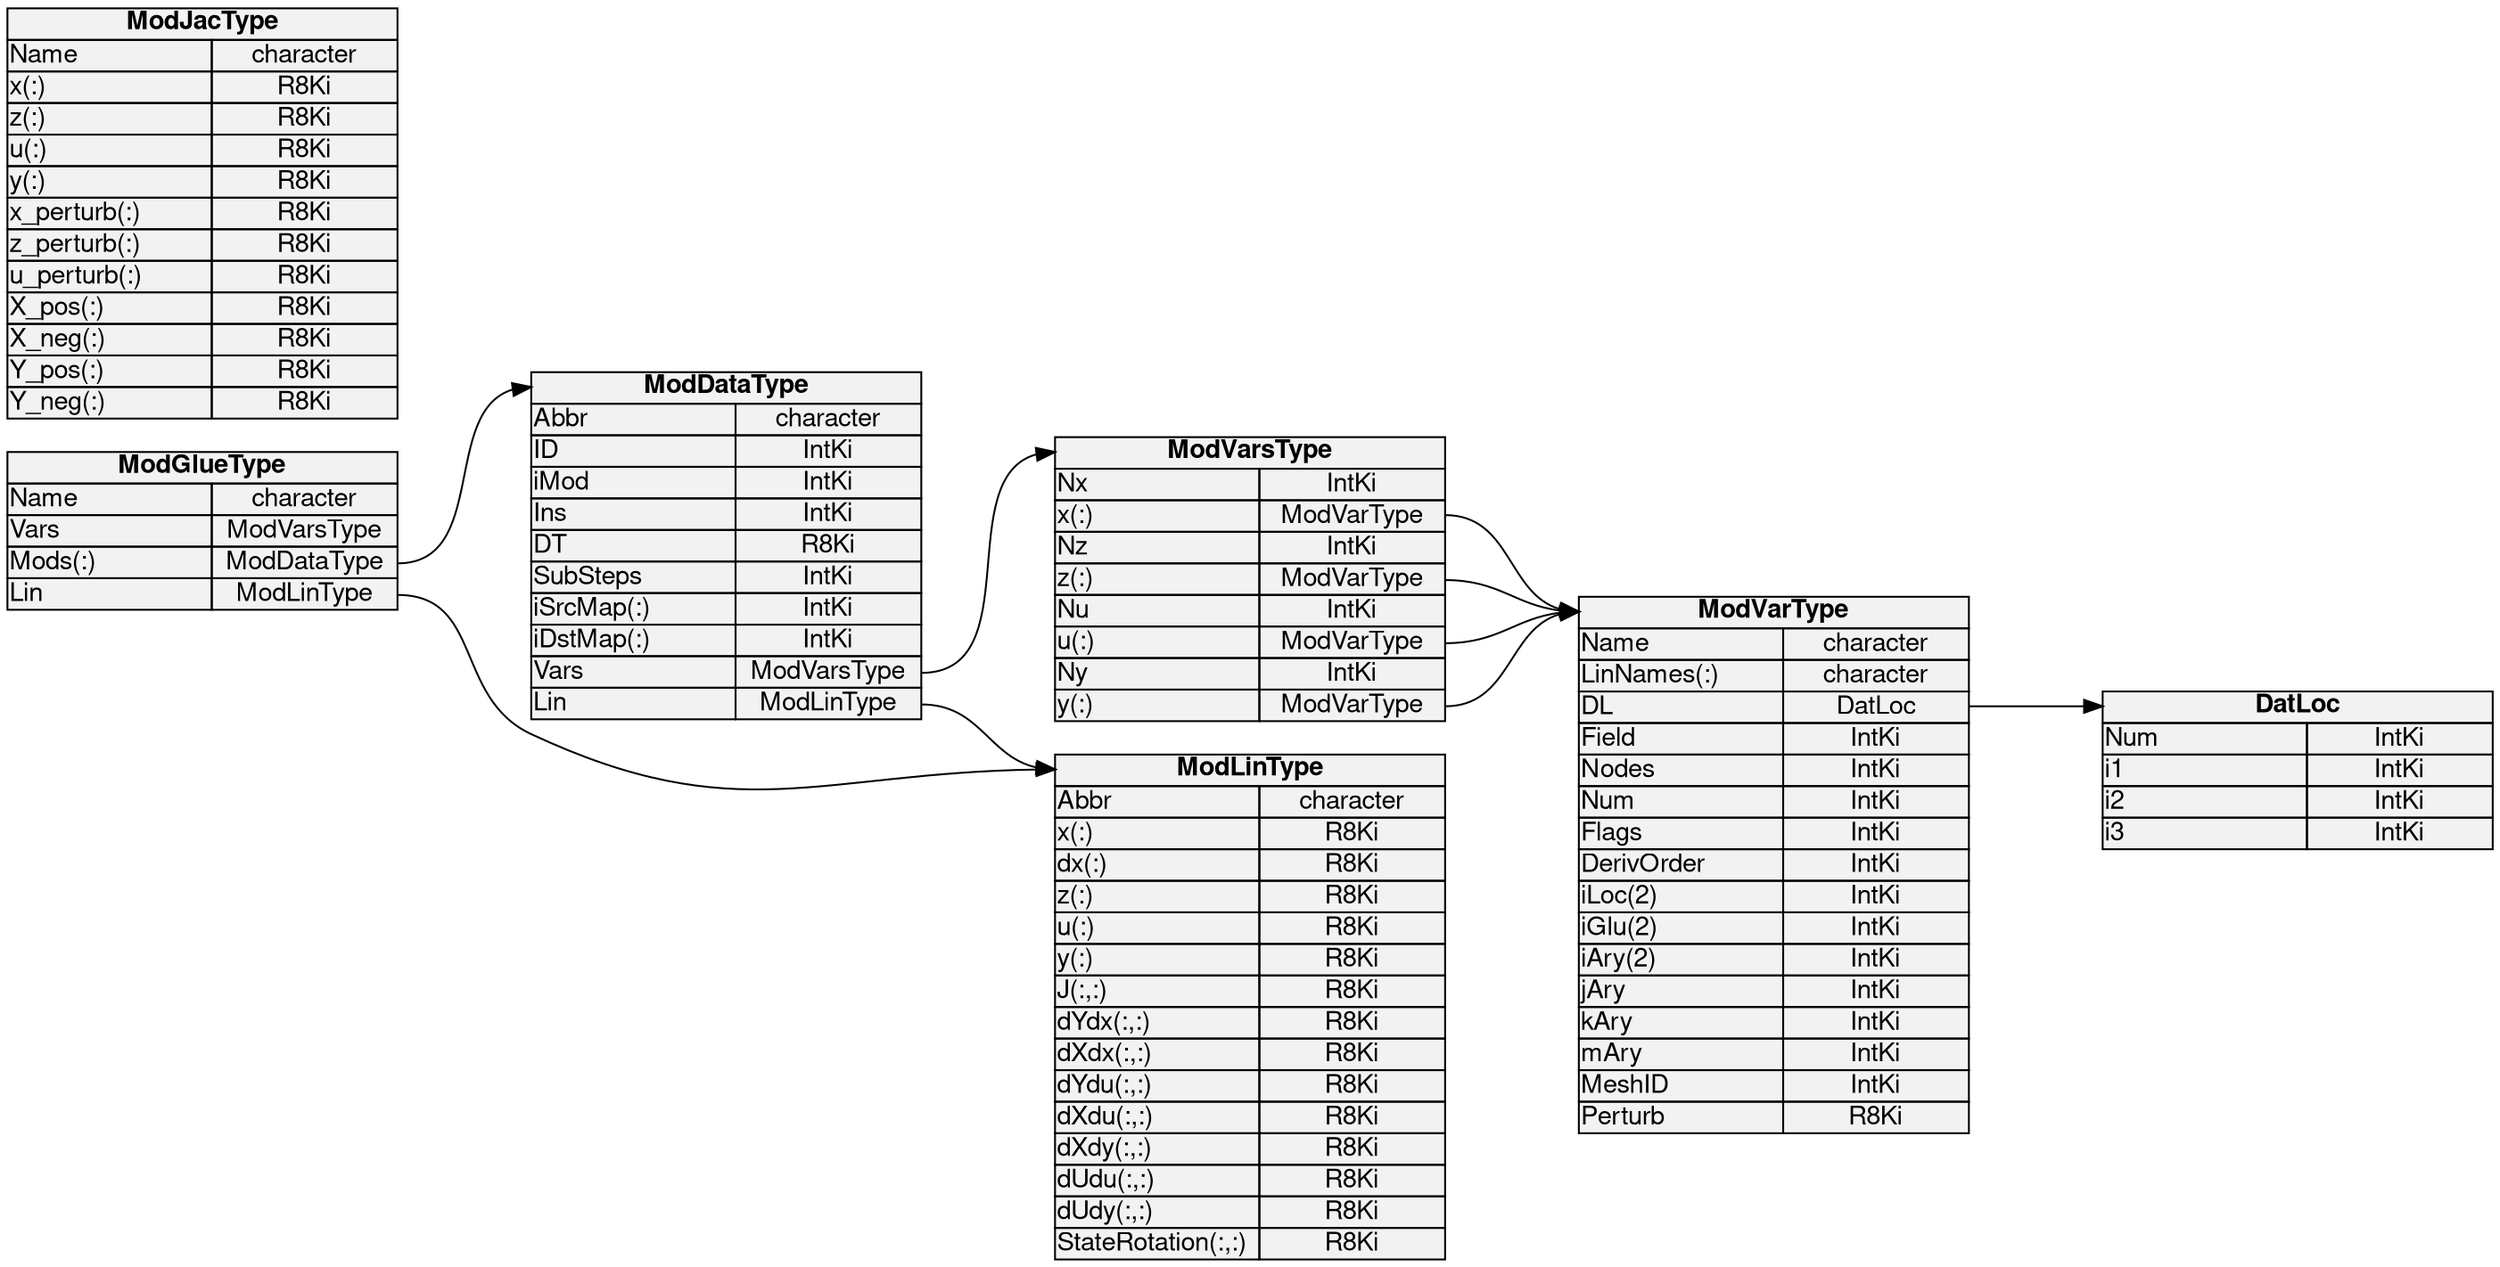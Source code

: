 digraph UML_Class_diagram {
    graph [fontname = "Helvetica,Arial,sans-serif"; rankdir = LR; ranksep = 1]
    node [fontname = "Helvetica,Arial,sans-serif"; shape = record; style = filled; fillcolor = gray95]
    edge [fontname = "Helvetica,Arial,sans-serif"]
    
    
    
    DatLoc [shape = plain;label = <<table border="0" cellborder="1" cellspacing="0" cellpadding="0">
        <tr><td colspan="2" port="header"> <b>DatLoc</b> </td></tr>
        <tr><td align="left" width="110">Num</td><td width="100">IntKi</td></tr>
        <tr><td align="left">i1</td><td>IntKi</td></tr>
        <tr><td align="left">i2</td><td>IntKi</td></tr>
        <tr><td align="left">i3</td><td>IntKi</td></tr>
        </table>>]
    
    ModVarType [shape = plain;label = <<table border="0" cellborder="1" cellspacing="0" cellpadding="0">
        <tr><td colspan="2" port="header"> <b>ModVarType</b> </td></tr>
        <tr><td align="left" width="110">Name</td><td width="100">character</td></tr>
        <tr><td align="left">LinNames(:)</td><td>character</td></tr>
        <tr><td align="left">DL</td><td port="DatLoc">DatLoc</td></tr>
        <tr><td align="left">Field</td><td>IntKi</td></tr>
        <tr><td align="left">Nodes</td><td>IntKi</td></tr>
        <tr><td align="left">Num</td><td>IntKi</td></tr>
        <tr><td align="left">Flags</td><td>IntKi</td></tr>
        <tr><td align="left">DerivOrder</td><td>IntKi</td></tr>
        <tr><td align="left">iLoc(2)</td><td>IntKi</td></tr>
        <tr><td align="left">iGlu(2)</td><td>IntKi</td></tr>
        <tr><td align="left">iAry(2)</td><td>IntKi</td></tr>
        <tr><td align="left">jAry</td><td>IntKi</td></tr>
        <tr><td align="left">kAry</td><td>IntKi</td></tr>
        <tr><td align="left">mAry</td><td>IntKi</td></tr>
        <tr><td align="left">MeshID</td><td>IntKi</td></tr>
        <tr><td align="left">Perturb</td><td>R8Ki</td></tr>
        </table>>]
    
    ModVarsType [shape = plain;label = <<table border="0" cellborder="1" cellspacing="0" cellpadding="0">
        <tr><td colspan="2" port="header"> <b>ModVarsType</b> </td></tr>
        <tr><td align="left" width="110">Nx</td><td width="100">IntKi</td></tr>
        <tr><td align="left">x(:)</td><td port="x">ModVarType</td></tr>
        <tr><td align="left">Nz</td><td>IntKi</td></tr>
        <tr><td align="left">z(:)</td><td port="z">ModVarType</td></tr>
        <tr><td align="left">Nu</td><td>IntKi</td></tr>
        <tr><td align="left">u(:)</td><td port="u">ModVarType</td></tr>
        <tr><td align="left">Ny</td><td>IntKi</td></tr>
        <tr><td align="left">y(:)</td><td port="y">ModVarType</td></tr>
        </table>>]

    ModLinType [shape = plain;label = <<table border="0" cellborder="1" cellspacing="0" cellpadding="0">
        <tr><td colspan="2" port="header"> <b>ModLinType</b> </td></tr>
        <tr><td align="left" width="110">Abbr</td><td width="100">character</td></tr>
        <tr><td align="left">x(:)</td><td>R8Ki</td></tr>
        <tr><td align="left">dx(:)</td><td>R8Ki</td></tr>
        <tr><td align="left">z(:)</td><td>R8Ki</td></tr>
        <tr><td align="left">u(:)</td><td>R8Ki</td></tr>
        <tr><td align="left">y(:)</td><td>R8Ki</td></tr>
        <tr><td align="left">J(:,:)</td><td>R8Ki</td></tr>
        <tr><td align="left">dYdx(:,:)</td><td>R8Ki</td></tr>
        <tr><td align="left">dXdx(:,:)</td><td>R8Ki</td></tr>
        <tr><td align="left">dYdu(:,:)</td><td>R8Ki</td></tr>
        <tr><td align="left">dXdu(:,:)</td><td>R8Ki</td></tr>
        <tr><td align="left">dXdy(:,:)</td><td>R8Ki</td></tr>
        <tr><td align="left">dUdu(:,:)</td><td>R8Ki</td></tr>
        <tr><td align="left">dUdy(:,:)</td><td>R8Ki</td></tr>
        <tr><td align="left">StateRotation(:,:)</td><td>R8Ki</td></tr>
        </table>>]
    
    ModDataType [shape = plain;label = <<table border="0" cellborder="1" cellspacing="0" cellpadding="0">
        <tr><td colspan="2" port="header"> <b>ModDataType</b> </td></tr>
        <tr><td align="left" width="110">Abbr</td><td width="100">character</td></tr>
        <tr><td align="left">ID</td><td>IntKi</td></tr>
        <tr><td align="left">iMod</td><td>IntKi</td></tr>
        <tr><td align="left">Ins</td><td>IntKi</td></tr>
        <tr><td align="left">DT</td><td>R8Ki</td></tr>
        <tr><td align="left">SubSteps</td><td>IntKi</td></tr>
        <tr><td align="left">iSrcMap(:)</td><td>IntKi</td></tr>
        <tr><td align="left">iDstMap(:)</td><td>IntKi</td></tr>
        <tr><td align="left">Vars</td><td port="Vars">ModVarsType</td></tr>
        <tr><td align="left">Lin</td><td port="Lin">ModLinType</td></tr>
        </table>>]
    
    ModGlueType [shape = plain;label = <<table border="0" cellborder="1" cellspacing="0" cellpadding="0">
        <tr><td colspan="2" port="header"> <b>ModGlueType</b> </td></tr>
        <tr><td align="left" width="110">Name</td><td width="100">character</td></tr>
        <tr><td align="left">Vars</td><td port="Vars">ModVarsType</td></tr>
        <tr><td align="left">Mods(:)</td><td port="Mods">ModDataType</td></tr>
        <tr><td align="left">Lin</td><td port="Lin">ModLinType</td></tr>
        </table>>]
    
    ModVarType:DatLoc:e -> DatLoc:header:w;
    ModVarsType:x:e -> ModVarType:header:w;
    ModVarsType:z:e -> ModVarType:header:w;
    ModVarsType:u:e -> ModVarType:header:w;
    ModVarsType:y:e -> ModVarType:header:w;
    
    ModDataType:Vars:e -> ModVarsType:header:w;

    ModDataType:Lin:e -> ModLinType:header:w;

    ModGlueType:Mods:e -> ModDataType:header:w;
    ModGlueType:Lin:e -> ModLinType:header:w;



    ModJacType [shape = plain;label = <<table border="0" cellborder="1" cellspacing="0" cellpadding="0">
        <tr><td colspan="2" port="header"> <b>ModJacType</b> </td></tr>
        <tr><td align="left" width="110">Name</td><td width="100">character</td></tr>
        <tr><td align="left">x(:)</td><td>R8Ki</td></tr>
        <tr><td align="left">z(:)</td><td>R8Ki</td></tr>
        <tr><td align="left">u(:)</td><td>R8Ki</td></tr>
        <tr><td align="left">y(:)</td><td>R8Ki</td></tr>
        <tr><td align="left">x_perturb(:)</td><td>R8Ki</td></tr>
        <tr><td align="left">z_perturb(:)</td><td>R8Ki</td></tr>
        <tr><td align="left">u_perturb(:)</td><td>R8Ki</td></tr>
        <tr><td align="left">X_pos(:)</td><td>R8Ki</td></tr>
        <tr><td align="left">X_neg(:)</td><td>R8Ki</td></tr>
        <tr><td align="left">Y_pos(:)</td><td>R8Ki</td></tr>
        <tr><td align="left">Y_neg(:)</td><td>R8Ki</td></tr>
        </table>>]

}
